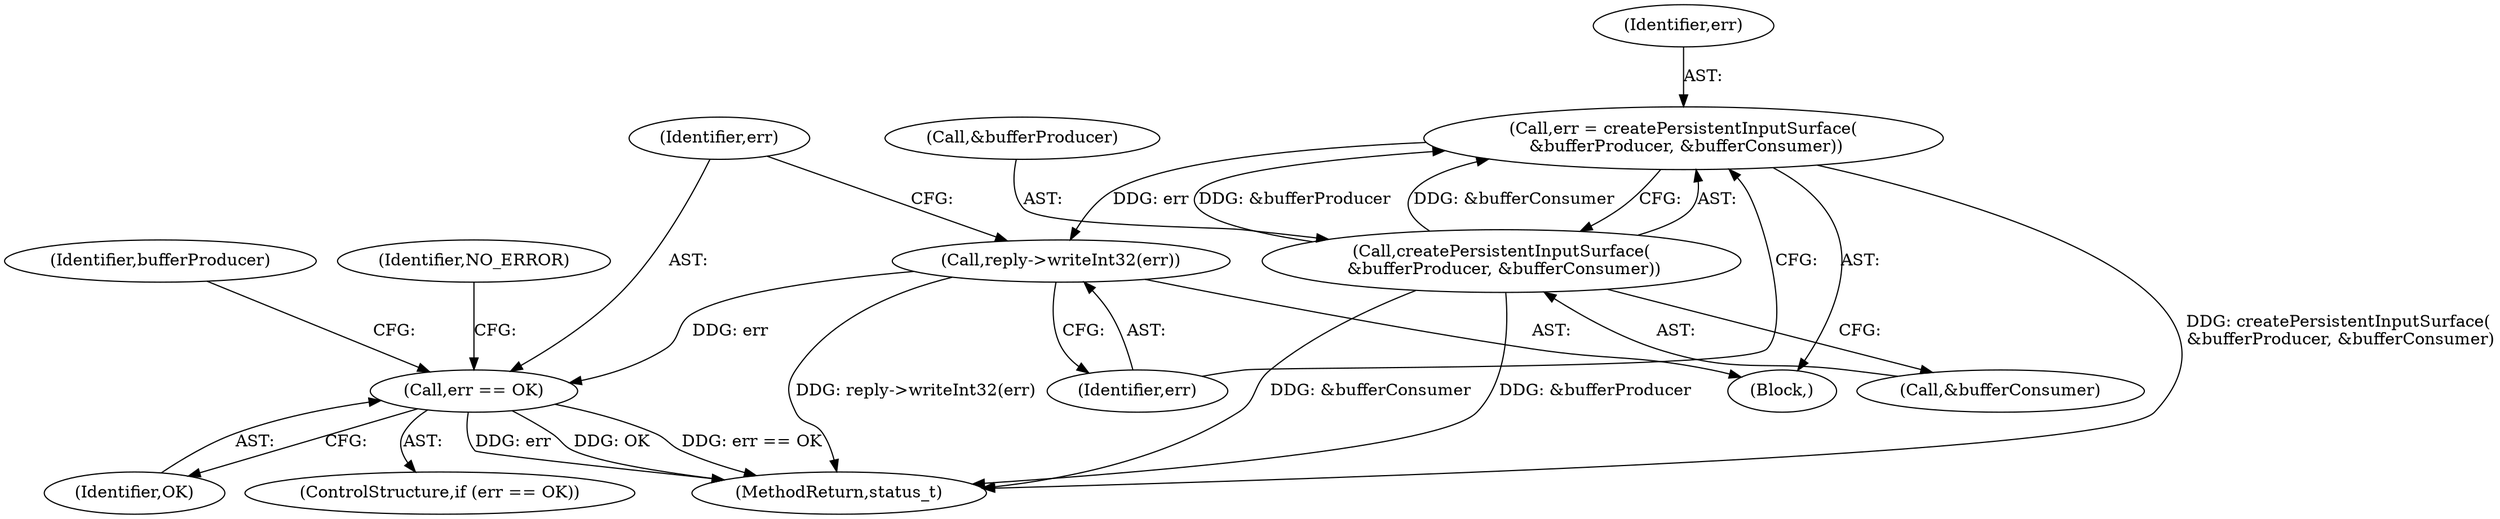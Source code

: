 digraph "0_Android_db829699d3293f254a7387894303451a91278986@API" {
"1000849" [label="(Call,err = createPersistentInputSurface(\n &bufferProducer, &bufferConsumer))"];
"1000851" [label="(Call,createPersistentInputSurface(\n &bufferProducer, &bufferConsumer))"];
"1000856" [label="(Call,reply->writeInt32(err))"];
"1000859" [label="(Call,err == OK)"];
"1000850" [label="(Identifier,err)"];
"1000859" [label="(Call,err == OK)"];
"1000861" [label="(Identifier,OK)"];
"1001353" [label="(MethodReturn,status_t)"];
"1000857" [label="(Identifier,err)"];
"1000870" [label="(Identifier,NO_ERROR)"];
"1000851" [label="(Call,createPersistentInputSurface(\n &bufferProducer, &bufferConsumer))"];
"1000856" [label="(Call,reply->writeInt32(err))"];
"1000852" [label="(Call,&bufferProducer)"];
"1000849" [label="(Call,err = createPersistentInputSurface(\n &bufferProducer, &bufferConsumer))"];
"1000858" [label="(ControlStructure,if (err == OK))"];
"1000865" [label="(Identifier,bufferProducer)"];
"1000841" [label="(Block,)"];
"1000854" [label="(Call,&bufferConsumer)"];
"1000860" [label="(Identifier,err)"];
"1000849" -> "1000841"  [label="AST: "];
"1000849" -> "1000851"  [label="CFG: "];
"1000850" -> "1000849"  [label="AST: "];
"1000851" -> "1000849"  [label="AST: "];
"1000857" -> "1000849"  [label="CFG: "];
"1000849" -> "1001353"  [label="DDG: createPersistentInputSurface(\n &bufferProducer, &bufferConsumer)"];
"1000851" -> "1000849"  [label="DDG: &bufferProducer"];
"1000851" -> "1000849"  [label="DDG: &bufferConsumer"];
"1000849" -> "1000856"  [label="DDG: err"];
"1000851" -> "1000854"  [label="CFG: "];
"1000852" -> "1000851"  [label="AST: "];
"1000854" -> "1000851"  [label="AST: "];
"1000851" -> "1001353"  [label="DDG: &bufferProducer"];
"1000851" -> "1001353"  [label="DDG: &bufferConsumer"];
"1000856" -> "1000841"  [label="AST: "];
"1000856" -> "1000857"  [label="CFG: "];
"1000857" -> "1000856"  [label="AST: "];
"1000860" -> "1000856"  [label="CFG: "];
"1000856" -> "1001353"  [label="DDG: reply->writeInt32(err)"];
"1000856" -> "1000859"  [label="DDG: err"];
"1000859" -> "1000858"  [label="AST: "];
"1000859" -> "1000861"  [label="CFG: "];
"1000860" -> "1000859"  [label="AST: "];
"1000861" -> "1000859"  [label="AST: "];
"1000865" -> "1000859"  [label="CFG: "];
"1000870" -> "1000859"  [label="CFG: "];
"1000859" -> "1001353"  [label="DDG: err == OK"];
"1000859" -> "1001353"  [label="DDG: err"];
"1000859" -> "1001353"  [label="DDG: OK"];
}
